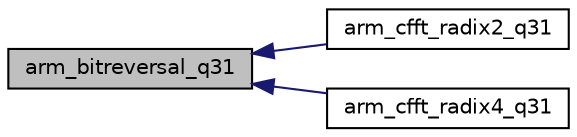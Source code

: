 digraph "arm_bitreversal_q31"
{
  edge [fontname="Helvetica",fontsize="10",labelfontname="Helvetica",labelfontsize="10"];
  node [fontname="Helvetica",fontsize="10",shape=record];
  rankdir="LR";
  Node10 [label="arm_bitreversal_q31",height=0.2,width=0.4,color="black", fillcolor="grey75", style="filled", fontcolor="black"];
  Node10 -> Node11 [dir="back",color="midnightblue",fontsize="10",style="solid",fontname="Helvetica"];
  Node11 [label="arm_cfft_radix2_q31",height=0.2,width=0.4,color="black", fillcolor="white", style="filled",URL="$group___complex_f_f_t.html#ga6321f703ec87a274aedaab33d3e766b4",tooltip="Processing function for the fixed-point CFFT/CIFFT. "];
  Node10 -> Node12 [dir="back",color="midnightblue",fontsize="10",style="solid",fontname="Helvetica"];
  Node12 [label="arm_cfft_radix4_q31",height=0.2,width=0.4,color="black", fillcolor="white", style="filled",URL="$group___complex_f_f_t.html#gafde3ee1f58cf393b45a9073174fff548",tooltip="Processing function for the Q31 CFFT/CIFFT. "];
}
